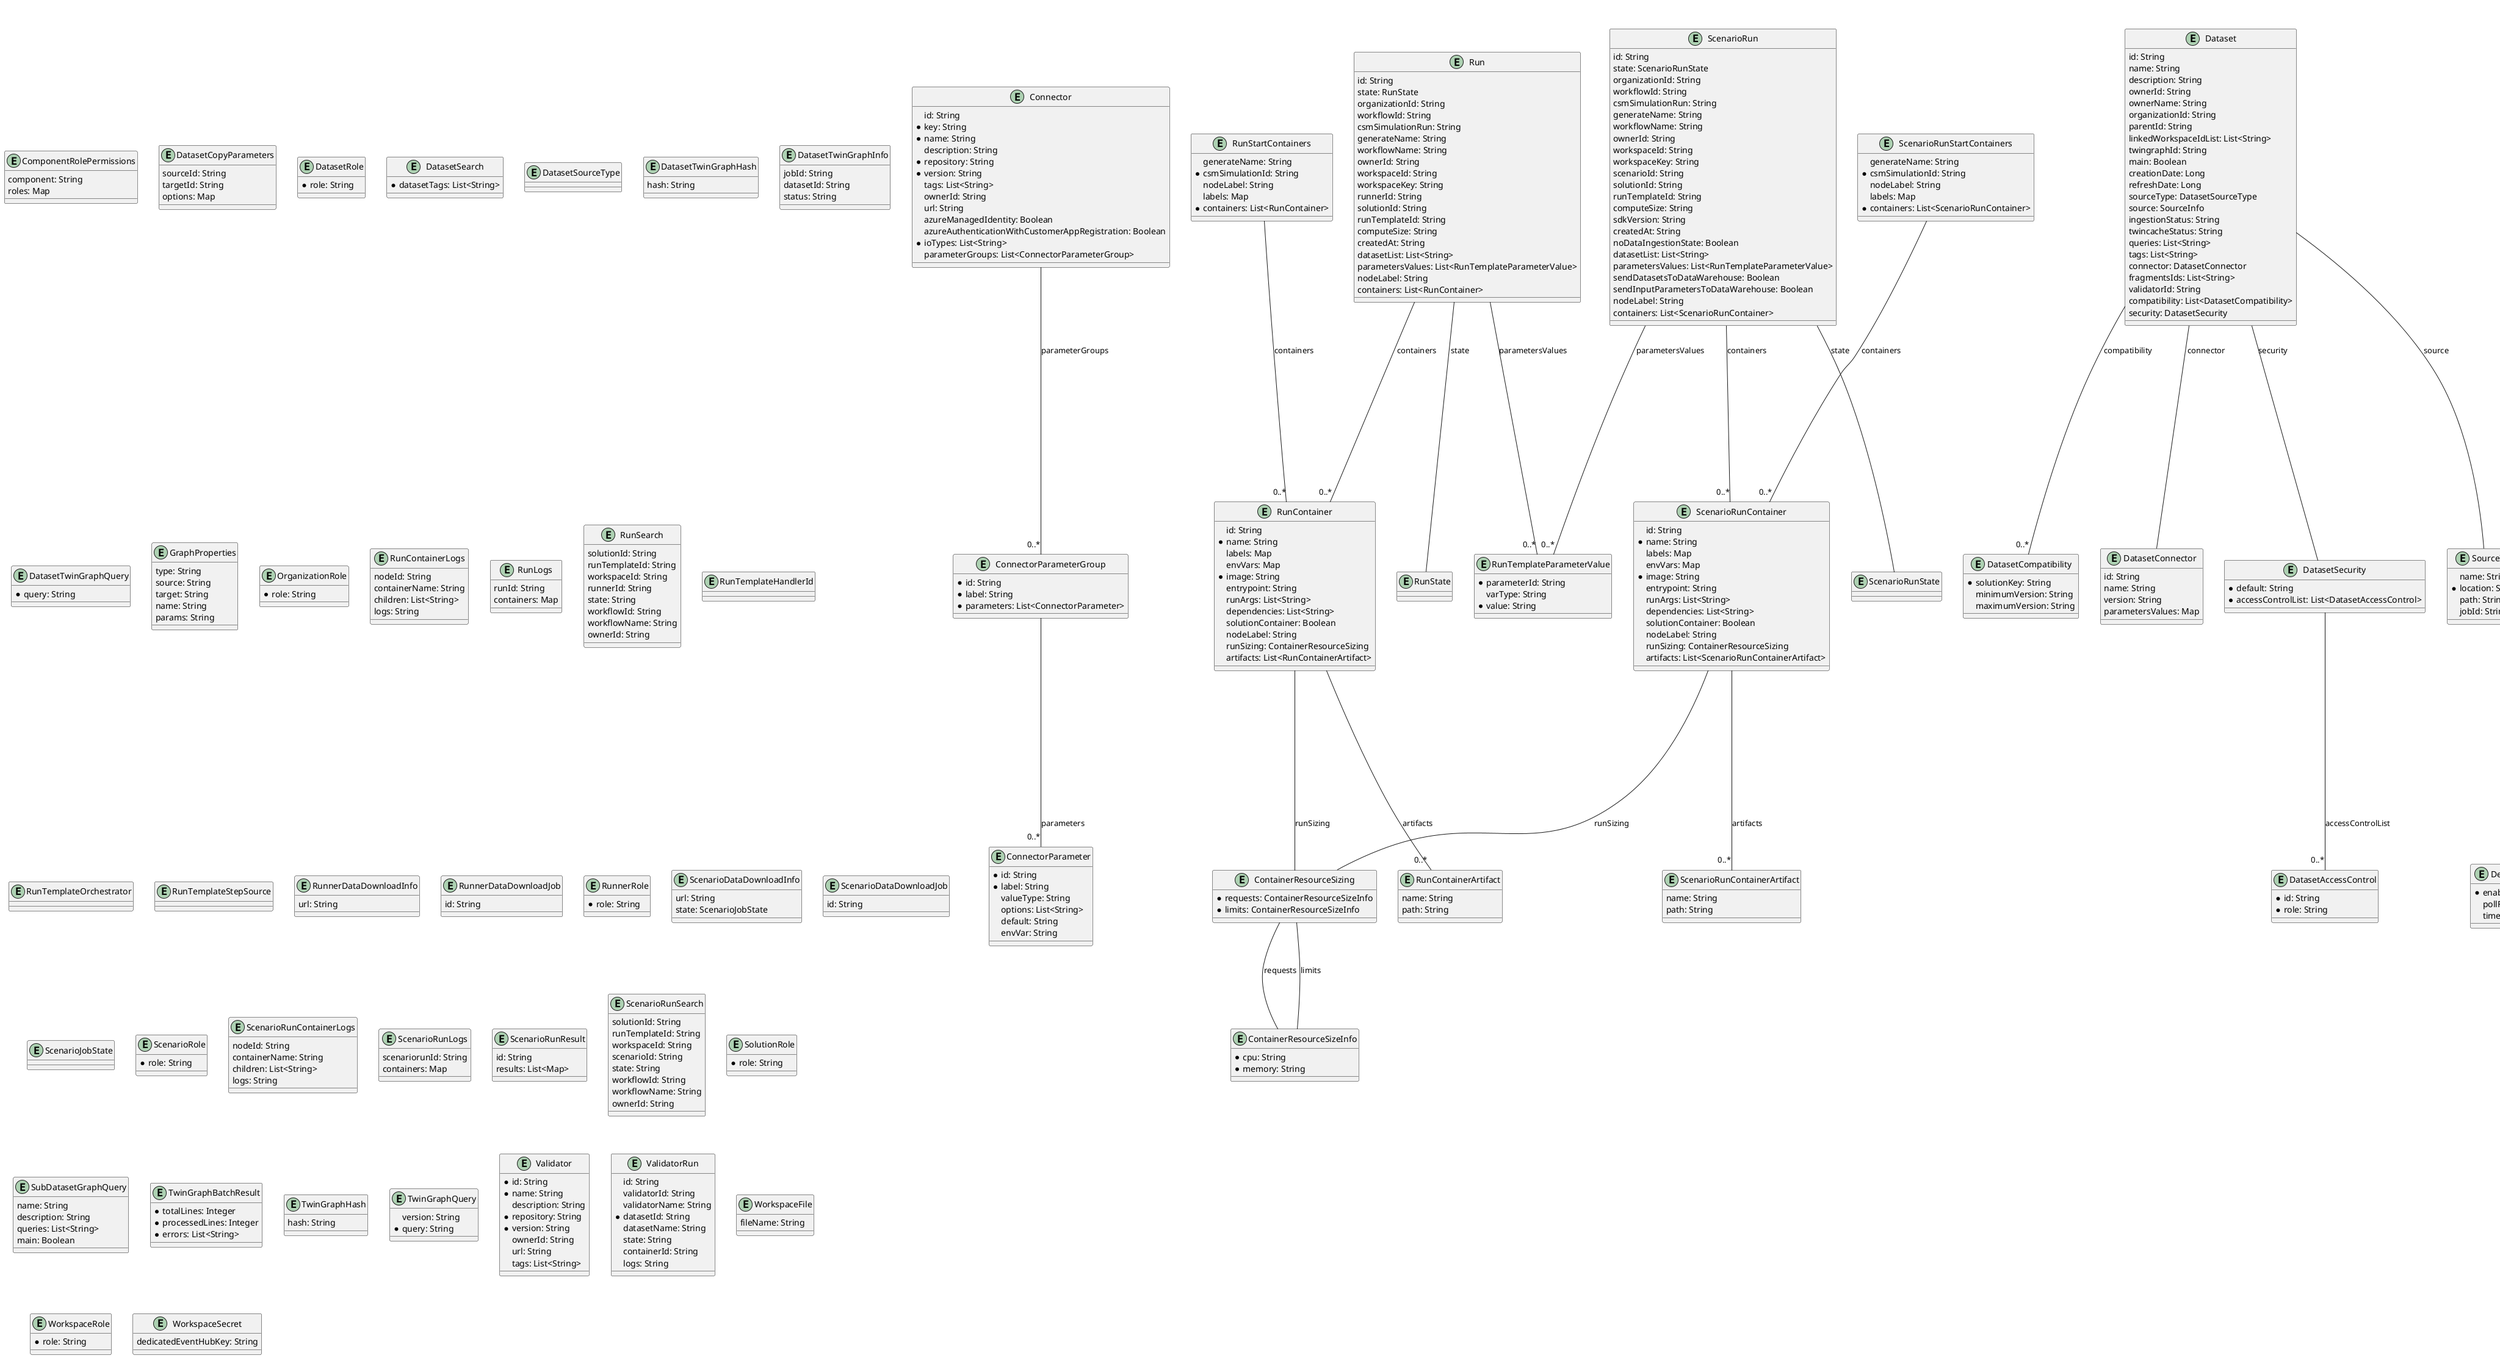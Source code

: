 @startuml

title Cosmo Tech Platform API Schemas Diagram

entity ComponentRolePermissions {
    component: String
    roles: Map
}

entity Connector {
    id: String
    * key: String
    * name: String
    description: String
    * repository: String
    * version: String
    tags: List<String>
    ownerId: String
    url: String
    azureManagedIdentity: Boolean
    azureAuthenticationWithCustomerAppRegistration: Boolean
    * ioTypes: List<String>
    parameterGroups: List<ConnectorParameterGroup>
}

entity ConnectorParameter {
    * id: String
    * label: String
    valueType: String
    options: List<String>
    default: String
    envVar: String
}

entity ConnectorParameterGroup {
    * id: String
    * label: String
    * parameters: List<ConnectorParameter>
}

entity ContainerResourceSizeInfo {
    * cpu: String
    * memory: String
}

entity ContainerResourceSizing {
    * requests: ContainerResourceSizeInfo
    * limits: ContainerResourceSizeInfo
}

entity Dataset {
    id: String
    name: String
    description: String
    ownerId: String
    ownerName: String
    organizationId: String
    parentId: String
    linkedWorkspaceIdList: List<String>
    twingraphId: String
    main: Boolean
    creationDate: Long
    refreshDate: Long
    sourceType: DatasetSourceType
    source: SourceInfo
    ingestionStatus: String
    twincacheStatus: String
    queries: List<String>
    tags: List<String>
    connector: DatasetConnector
    fragmentsIds: List<String>
    validatorId: String
    compatibility: List<DatasetCompatibility>
    security: DatasetSecurity
}

entity DatasetAccessControl {
    * id: String
    * role: String
}

entity DatasetCompatibility {
    * solutionKey: String
    minimumVersion: String
    maximumVersion: String
}

entity DatasetConnector {
    id: String
    name: String
    version: String
    parametersValues: Map
}

entity DatasetCopyParameters {
    sourceId: String
    targetId: String
    options: Map
}

entity DatasetRole {
    * role: String
}

entity DatasetSearch {
    * datasetTags: List<String>
}

entity DatasetSecurity {
    * default: String
    * accessControlList: List<DatasetAccessControl>
}

entity DatasetSourceType {
}

entity DatasetTwinGraphHash {
    hash: String
}

entity DatasetTwinGraphInfo {
    jobId: String
    datasetId: String
    status: String
}

entity DatasetTwinGraphQuery {
    * query: String
}

entity DeleteHistoricalData {
    * enable: Boolean
    pollFrequency: Integer
    timeOut: Integer
}

entity FileUploadMetadata {
    name: String
    size: Integer
}

entity FileUploadValidation {
    nodes: List<FileUploadMetadata>
    edges: List<FileUploadMetadata>
}

entity GraphProperties {
    type: String
    source: String
    target: String
    name: String
    params: String
}

entity Organization {
    id: String
    name: String
    ownerId: String
    services: OrganizationServices
    security: OrganizationSecurity
}

entity OrganizationAccessControl {
    * id: String
    * role: String
}

entity OrganizationRole {
    * role: String
}

entity OrganizationSecurity {
    * default: String
    * accessControlList: List<OrganizationAccessControl>
}

entity OrganizationService {
    cloudService: String
    baseUri: String
    platformService: String
    resourceUri: String
    credentials: Map
}

entity OrganizationServices {
    tenantCredentials: Map
    storage: OrganizationService
    solutionsContainerRegistry: OrganizationService
}

entity ResourceSizeInfo {
    * cpu: String
    * memory: String
}

entity Run {
    id: String
    state: RunState
    organizationId: String
    workflowId: String
    csmSimulationRun: String
    generateName: String
    workflowName: String
    ownerId: String
    workspaceId: String
    workspaceKey: String
    runnerId: String
    solutionId: String
    runTemplateId: String
    computeSize: String
    createdAt: String
    datasetList: List<String>
    parametersValues: List<RunTemplateParameterValue>
    nodeLabel: String
    containers: List<RunContainer>
}

entity RunContainer {
    id: String
    * name: String
    labels: Map
    envVars: Map
    * image: String
    entrypoint: String
    runArgs: List<String>
    dependencies: List<String>
    solutionContainer: Boolean
    nodeLabel: String
    runSizing: ContainerResourceSizing
    artifacts: List<RunContainerArtifact>
}

entity RunContainerArtifact {
    name: String
    path: String
}

entity RunContainerLogs {
    nodeId: String
    containerName: String
    children: List<String>
    logs: String
}

entity RunLogs {
    runId: String
    containers: Map
}

entity RunResourceRequested {
    cpu: Long
    memory: Long
}

entity RunSearch {
    solutionId: String
    runTemplateId: String
    workspaceId: String
    runnerId: String
    state: String
    workflowId: String
    workflowName: String
    ownerId: String
}

entity RunStartContainers {
    generateName: String
    * csmSimulationId: String
    nodeLabel: String
    labels: Map
    * containers: List<RunContainer>
}

entity RunState {
}

entity RunStatus {
    id: String
    organizationId: String
    workspaceId: String
    runnerId: String
    workflowId: String
    workflowName: String
    startTime: String
    endTime: String
    phase: String
    progress: String
    message: String
    estimatedDuration: Integer
    nodes: List<RunStatusNode>
    state: RunState
}

entity RunStatusNode {
    id: String
    name: String
    containerName: String
    outboundNodes: List<String>
    resourcesDuration: RunResourceRequested
    estimatedDuration: Integer
    hostNodeName: String
    message: String
    phase: String
    progress: String
    startTime: String
    endTime: String
}

entity RunTemplate {
    * id: String
    name: String
    labels: Map
    description: String
    csmSimulation: String
    tags: List<String>
    computeSize: String
    runSizing: RunTemplateResourceSizing
    noDataIngestionState: Boolean
    fetchDatasets: Boolean
    scenarioDataDownloadTransform: Boolean
    fetchScenarioParameters: Boolean
    applyParameters: Boolean
    validateData: Boolean
    sendDatasetsToDataWarehouse: Boolean
    sendInputParametersToDataWarehouse: Boolean
    preRun: Boolean
    run: Boolean
    postRun: Boolean
    parametersJson: Boolean
    parametersHandlerSource: RunTemplateStepSource
    datasetValidatorSource: RunTemplateStepSource
    preRunSource: RunTemplateStepSource
    runSource: RunTemplateStepSource
    postRunSource: RunTemplateStepSource
    scenariodataTransformSource: RunTemplateStepSource
    parameterGroups: List<String>
    stackSteps: Boolean
    gitRepositoryUrl: String
    gitBranchName: String
    runTemplateSourceDir: String
    orchestratorType: RunTemplateOrchestrator
    executionTimeout: Integer
    deleteHistoricalData: DeleteHistoricalData
}

entity RunTemplateHandlerId {
}

entity RunTemplateOrchestrator {
}

entity RunTemplateParameter {
    * id: String
    labels: Map
    varType: String
    defaultValue: String
    minValue: String
    maxValue: String
    regexValidation: String
    options: Map
}

entity RunTemplateParameterGroup {
    * id: String
    labels: Map
    isTable: Boolean
    options: Map
    parentId: String
    parameters: List<String>
}

entity RunTemplateParameterValue {
    * parameterId: String
    varType: String
    * value: String
}

entity RunTemplateResourceSizing {
    * requests: ResourceSizeInfo
    * limits: ResourceSizeInfo
}

entity RunTemplateStepSource {
}

entity Runner {
    id: String
    name: String
    description: String
    tags: List<String>
    parentId: String
    ownerId: String
    rootId: String
    solutionId: String
    runTemplateId: String
    organizationId: String
    workspaceId: String
    creationDate: Long
    lastUpdate: Long
    ownerName: String
    solutionName: String
    runTemplateName: String
    datasetList: List<String>
    runSizing: RunnerResourceSizing
    parametersValues: List<RunnerRunTemplateParameterValue>
    lastRunId: String
    validationStatus: RunnerValidationStatus
    security: RunnerSecurity
}

entity RunnerAccessControl {
    * id: String
    * role: String
}

entity RunnerChangedParameterValue {
    parameterId: String
    varType: String
    value: String
    comparedValue: String
}

entity RunnerComparisonResult {
    runnerId: String
    comparedRunnerId: String
    changedValues: List<RunnerChangedParameterValue>
}

entity RunnerDataDownloadInfo {
    url: String
}

entity RunnerDataDownloadJob {
    id: String
}

entity RunnerResourceSizing {
    * requests: ResourceSizeInfo
    * limits: ResourceSizeInfo
}

entity RunnerRole {
    * role: String
}

entity RunnerRunTemplateParameterValue {
    * parameterId: String
    varType: String
    * value: String
    isInherited: Boolean
}

entity RunnerSecurity {
    * default: String
    * accessControlList: List<RunnerAccessControl>
}

entity RunnerValidationStatus {
}

entity Scenario {
    id: String
    name: String
    description: String
    tags: List<String>
    parentId: String
    ownerId: String
    rootId: String
    solutionId: String
    runTemplateId: String
    organizationId: String
    workspaceId: String
    state: ScenarioJobState
    creationDate: Long
    lastUpdate: Long
    ownerName: String
    solutionName: String
    runTemplateName: String
    datasetList: List<String>
    runSizing: ScenarioResourceSizing
    parametersValues: List<ScenarioRunTemplateParameterValue>
    lastRun: ScenarioLastRun
    parentLastRun: ScenarioLastRun
    rootLastRun: ScenarioLastRun
    validationStatus: ScenarioValidationStatus
    security: ScenarioSecurity
}

entity ScenarioAccessControl {
    * id: String
    * role: String
}

entity ScenarioChangedParameterValue {
    parameterId: String
    varType: String
    value: String
    comparedValue: String
}

entity ScenarioComparisonResult {
    scenarioId: String
    comparedScenarioId: String
    changedValues: List<ScenarioChangedParameterValue>
}

entity ScenarioDataDownloadInfo {
    url: String
    state: ScenarioJobState
}

entity ScenarioDataDownloadJob {
    id: String
}

entity ScenarioJobState {
}

entity ScenarioLastRun {
    scenarioRunId: String
    csmSimulationRun: String
    workflowId: String
    workflowName: String
}

entity ScenarioResourceSizing {
    * requests: ResourceSizeInfo
    * limits: ResourceSizeInfo
}

entity ScenarioRole {
    * role: String
}

entity ScenarioRun {
    id: String
    state: ScenarioRunState
    organizationId: String
    workflowId: String
    csmSimulationRun: String
    generateName: String
    workflowName: String
    ownerId: String
    workspaceId: String
    workspaceKey: String
    scenarioId: String
    solutionId: String
    runTemplateId: String
    computeSize: String
    sdkVersion: String
    createdAt: String
    noDataIngestionState: Boolean
    datasetList: List<String>
    parametersValues: List<RunTemplateParameterValue>
    sendDatasetsToDataWarehouse: Boolean
    sendInputParametersToDataWarehouse: Boolean
    nodeLabel: String
    containers: List<ScenarioRunContainer>
}

entity ScenarioRunContainer {
    id: String
    * name: String
    labels: Map
    envVars: Map
    * image: String
    entrypoint: String
    runArgs: List<String>
    dependencies: List<String>
    solutionContainer: Boolean
    nodeLabel: String
    runSizing: ContainerResourceSizing
    artifacts: List<ScenarioRunContainerArtifact>
}

entity ScenarioRunContainerArtifact {
    name: String
    path: String
}

entity ScenarioRunContainerLogs {
    nodeId: String
    containerName: String
    children: List<String>
    logs: String
}

entity ScenarioRunLogs {
    scenariorunId: String
    containers: Map
}

entity ScenarioRunResourceRequested {
    cpu: Long
    memory: Long
}

entity ScenarioRunResult {
    id: String
    results: List<Map>
}

entity ScenarioRunSearch {
    solutionId: String
    runTemplateId: String
    workspaceId: String
    scenarioId: String
    state: String
    workflowId: String
    workflowName: String
    ownerId: String
}

entity ScenarioRunStartContainers {
    generateName: String
    * csmSimulationId: String
    nodeLabel: String
    labels: Map
    * containers: List<ScenarioRunContainer>
}

entity ScenarioRunState {
}

entity ScenarioRunStatus {
    id: String
    organizationId: String
    workflowId: String
    workflowName: String
    startTime: String
    endTime: String
    phase: String
    progress: String
    message: String
    estimatedDuration: Integer
    nodes: List<ScenarioRunStatusNode>
    state: ScenarioRunState
}

entity ScenarioRunStatusNode {
    id: String
    name: String
    containerName: String
    outboundNodes: List<String>
    resourcesDuration: ScenarioRunResourceRequested
    estimatedDuration: Integer
    hostNodeName: String
    message: String
    phase: String
    progress: String
    startTime: String
    endTime: String
}

entity ScenarioRunTemplateParameterValue {
    * parameterId: String
    varType: String
    * value: String
    isInherited: Boolean
}

entity ScenarioSecurity {
    * default: String
    * accessControlList: List<ScenarioAccessControl>
}

entity ScenarioValidationStatus {
}

entity Solution {
    id: String
    organizationId: String
    key: String
    name: String
    description: String
    repository: String
    alwaysPull: Boolean
    csmSimulator: String
    version: String
    ownerId: String
    sdkVersion: String
    url: String
    tags: List<String>
    parameters: List<RunTemplateParameter>
    parameterGroups: List<RunTemplateParameterGroup>
    runTemplates: List<RunTemplate>
    security: SolutionSecurity
}

entity SolutionAccessControl {
    * id: String
    * role: String
}

entity SolutionRole {
    * role: String
}

entity SolutionSecurity {
    * default: String
    * accessControlList: List<SolutionAccessControl>
}

entity SourceInfo {
    name: String
    * location: String
    path: String
    jobId: String
}

entity SubDatasetGraphQuery {
    name: String
    description: String
    queries: List<String>
    main: Boolean
}

entity TwinGraphBatchResult {
    * totalLines: Integer
    * processedLines: Integer
    * errors: List<String>
}

entity TwinGraphHash {
    hash: String
}

entity TwinGraphQuery {
    version: String
    * query: String
}

entity Validator {
    * id: String
    * name: String
    description: String
    * repository: String
    * version: String
    ownerId: String
    url: String
    tags: List<String>
}

entity ValidatorRun {
    id: String
    validatorId: String
    validatorName: String
    * datasetId: String
    datasetName: String
    state: String
    containerId: String
    logs: String
}

entity Workspace {
    id: String
    organizationId: String
    * key: String
    * name: String
    description: String
    linkedDatasetIdList: List<String>
    version: String
    tags: List<String>
    ownerId: String
    * solution: WorkspaceSolution
    webApp: WorkspaceWebApp
    sendInputToDataWarehouse: Boolean
    useDedicatedEventHubNamespace: Boolean
    dedicatedEventHubSasKeyName: String
    dedicatedEventHubAuthenticationStrategy: String
    sendScenarioRunToEventHub: Boolean
    sendScenarioMetadataToEventHub: Boolean
    datasetCopy: Boolean
    security: WorkspaceSecurity
}

entity WorkspaceAccessControl {
    * id: String
    * role: String
}

entity WorkspaceFile {
    fileName: String
}

entity WorkspaceRole {
    * role: String
}

entity WorkspaceSecret {
    dedicatedEventHubKey: String
}

entity WorkspaceSecurity {
    * default: String
    * accessControlList: List<WorkspaceAccessControl>
}

entity WorkspaceSolution {
    solutionId: String
    runTemplateFilter: List<String>
    defaultRunTemplateDataset: Map
}

entity WorkspaceWebApp {
    * url: String
    iframes: Map
    options: Map
}


ContainerResourceSizing -- ContainerResourceSizeInfo : requests
ContainerResourceSizing -- ContainerResourceSizeInfo : limits
SolutionSecurity -- "0..*" SolutionAccessControl : accessControlList
Scenario -- ScenarioResourceSizing : runSizing
Scenario -- "0..*" ScenarioRunTemplateParameterValue : parametersValues
Scenario -- ScenarioLastRun : lastRun
Scenario -- ScenarioLastRun : parentLastRun
Scenario -- ScenarioLastRun : rootLastRun
Scenario -- ScenarioValidationStatus : validationStatus
Scenario -- ScenarioSecurity : security
ScenarioRunStatus -- "0..*" ScenarioRunStatusNode : nodes
ScenarioResourceSizing -- ResourceSizeInfo : requests
ScenarioResourceSizing -- ResourceSizeInfo : limits
ScenarioSecurity -- "0..*" ScenarioAccessControl : accessControlList
Organization -- OrganizationServices : services
Organization -- OrganizationSecurity : security
FileUploadValidation -- "0..*" FileUploadMetadata : nodes
FileUploadValidation -- "0..*" FileUploadMetadata : edges
RunTemplate -- RunTemplateResourceSizing : runSizing
RunTemplate -- DeleteHistoricalData : deleteHistoricalData
Solution -- "0..*" RunTemplateParameter : parameters
Solution -- "0..*" RunTemplateParameterGroup : parameterGroups
Solution -- "0..*" RunTemplate : runTemplates
Solution -- SolutionSecurity : security
ScenarioComparisonResult -- "0..*" ScenarioChangedParameterValue : changedValues
Dataset -- SourceInfo : source
Dataset -- DatasetConnector : connector
Dataset -- "0..*" DatasetCompatibility : compatibility
Dataset -- DatasetSecurity : security
Run -- RunState : state
Run -- "0..*" RunTemplateParameterValue : parametersValues
Run -- "0..*" RunContainer : containers
OrganizationSecurity -- "0..*" OrganizationAccessControl : accessControlList
RunnerResourceSizing -- ResourceSizeInfo : requests
RunnerResourceSizing -- ResourceSizeInfo : limits
ScenarioRunStartContainers -- "0..*" ScenarioRunContainer : containers
RunTemplateResourceSizing -- ResourceSizeInfo : requests
RunTemplateResourceSizing -- ResourceSizeInfo : limits
DatasetSecurity -- "0..*" DatasetAccessControl : accessControlList
ScenarioRunContainer -- ContainerResourceSizing : runSizing
ScenarioRunContainer -- "0..*" ScenarioRunContainerArtifact : artifacts
RunStartContainers -- "0..*" RunContainer : containers
WorkspaceSecurity -- "0..*" WorkspaceAccessControl : accessControlList
ConnectorParameterGroup -- "0..*" ConnectorParameter : parameters
OrganizationServices -- OrganizationService : storage
OrganizationServices -- OrganizationService : solutionsContainerRegistry
ScenarioRun -- ScenarioRunState : state
ScenarioRun -- "0..*" RunTemplateParameterValue : parametersValues
ScenarioRun -- "0..*" ScenarioRunContainer : containers
RunContainer -- ContainerResourceSizing : runSizing
RunContainer -- "0..*" RunContainerArtifact : artifacts
ScenarioRunStatusNode -- ScenarioRunResourceRequested : resourcesDuration
Connector -- "0..*" ConnectorParameterGroup : parameterGroups
Runner -- RunnerResourceSizing : runSizing
Runner -- "0..*" RunnerRunTemplateParameterValue : parametersValues
Runner -- RunnerValidationStatus : validationStatus
Runner -- RunnerSecurity : security
RunStatus -- "0..*" RunStatusNode : nodes
RunnerSecurity -- "0..*" RunnerAccessControl : accessControlList
RunStatusNode -- RunResourceRequested : resourcesDuration
RunnerComparisonResult -- "0..*" RunnerChangedParameterValue : changedValues
Workspace -- WorkspaceSolution : solution
Workspace -- WorkspaceWebApp : webApp
Workspace -- WorkspaceSecurity : security

@enduml
